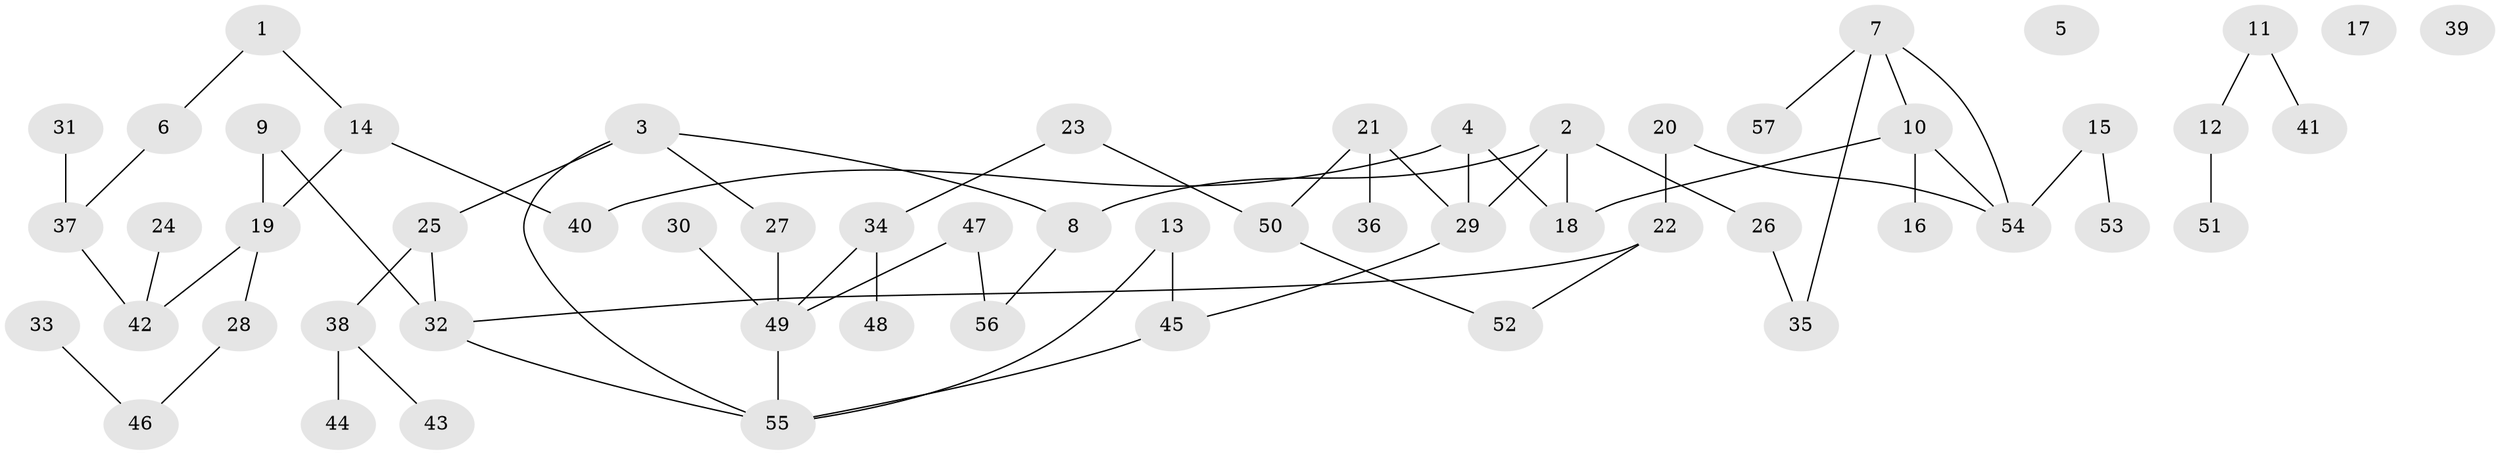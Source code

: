 // Generated by graph-tools (version 1.1) at 2025/49/03/09/25 03:49:13]
// undirected, 57 vertices, 65 edges
graph export_dot {
graph [start="1"]
  node [color=gray90,style=filled];
  1;
  2;
  3;
  4;
  5;
  6;
  7;
  8;
  9;
  10;
  11;
  12;
  13;
  14;
  15;
  16;
  17;
  18;
  19;
  20;
  21;
  22;
  23;
  24;
  25;
  26;
  27;
  28;
  29;
  30;
  31;
  32;
  33;
  34;
  35;
  36;
  37;
  38;
  39;
  40;
  41;
  42;
  43;
  44;
  45;
  46;
  47;
  48;
  49;
  50;
  51;
  52;
  53;
  54;
  55;
  56;
  57;
  1 -- 6;
  1 -- 14;
  2 -- 8;
  2 -- 18;
  2 -- 26;
  2 -- 29;
  3 -- 8;
  3 -- 25;
  3 -- 27;
  3 -- 55;
  4 -- 18;
  4 -- 29;
  4 -- 40;
  6 -- 37;
  7 -- 10;
  7 -- 35;
  7 -- 54;
  7 -- 57;
  8 -- 56;
  9 -- 19;
  9 -- 32;
  10 -- 16;
  10 -- 18;
  10 -- 54;
  11 -- 12;
  11 -- 41;
  12 -- 51;
  13 -- 45;
  13 -- 55;
  14 -- 19;
  14 -- 40;
  15 -- 53;
  15 -- 54;
  19 -- 28;
  19 -- 42;
  20 -- 22;
  20 -- 54;
  21 -- 29;
  21 -- 36;
  21 -- 50;
  22 -- 32;
  22 -- 52;
  23 -- 34;
  23 -- 50;
  24 -- 42;
  25 -- 32;
  25 -- 38;
  26 -- 35;
  27 -- 49;
  28 -- 46;
  29 -- 45;
  30 -- 49;
  31 -- 37;
  32 -- 55;
  33 -- 46;
  34 -- 48;
  34 -- 49;
  37 -- 42;
  38 -- 43;
  38 -- 44;
  45 -- 55;
  47 -- 49;
  47 -- 56;
  49 -- 55;
  50 -- 52;
}
